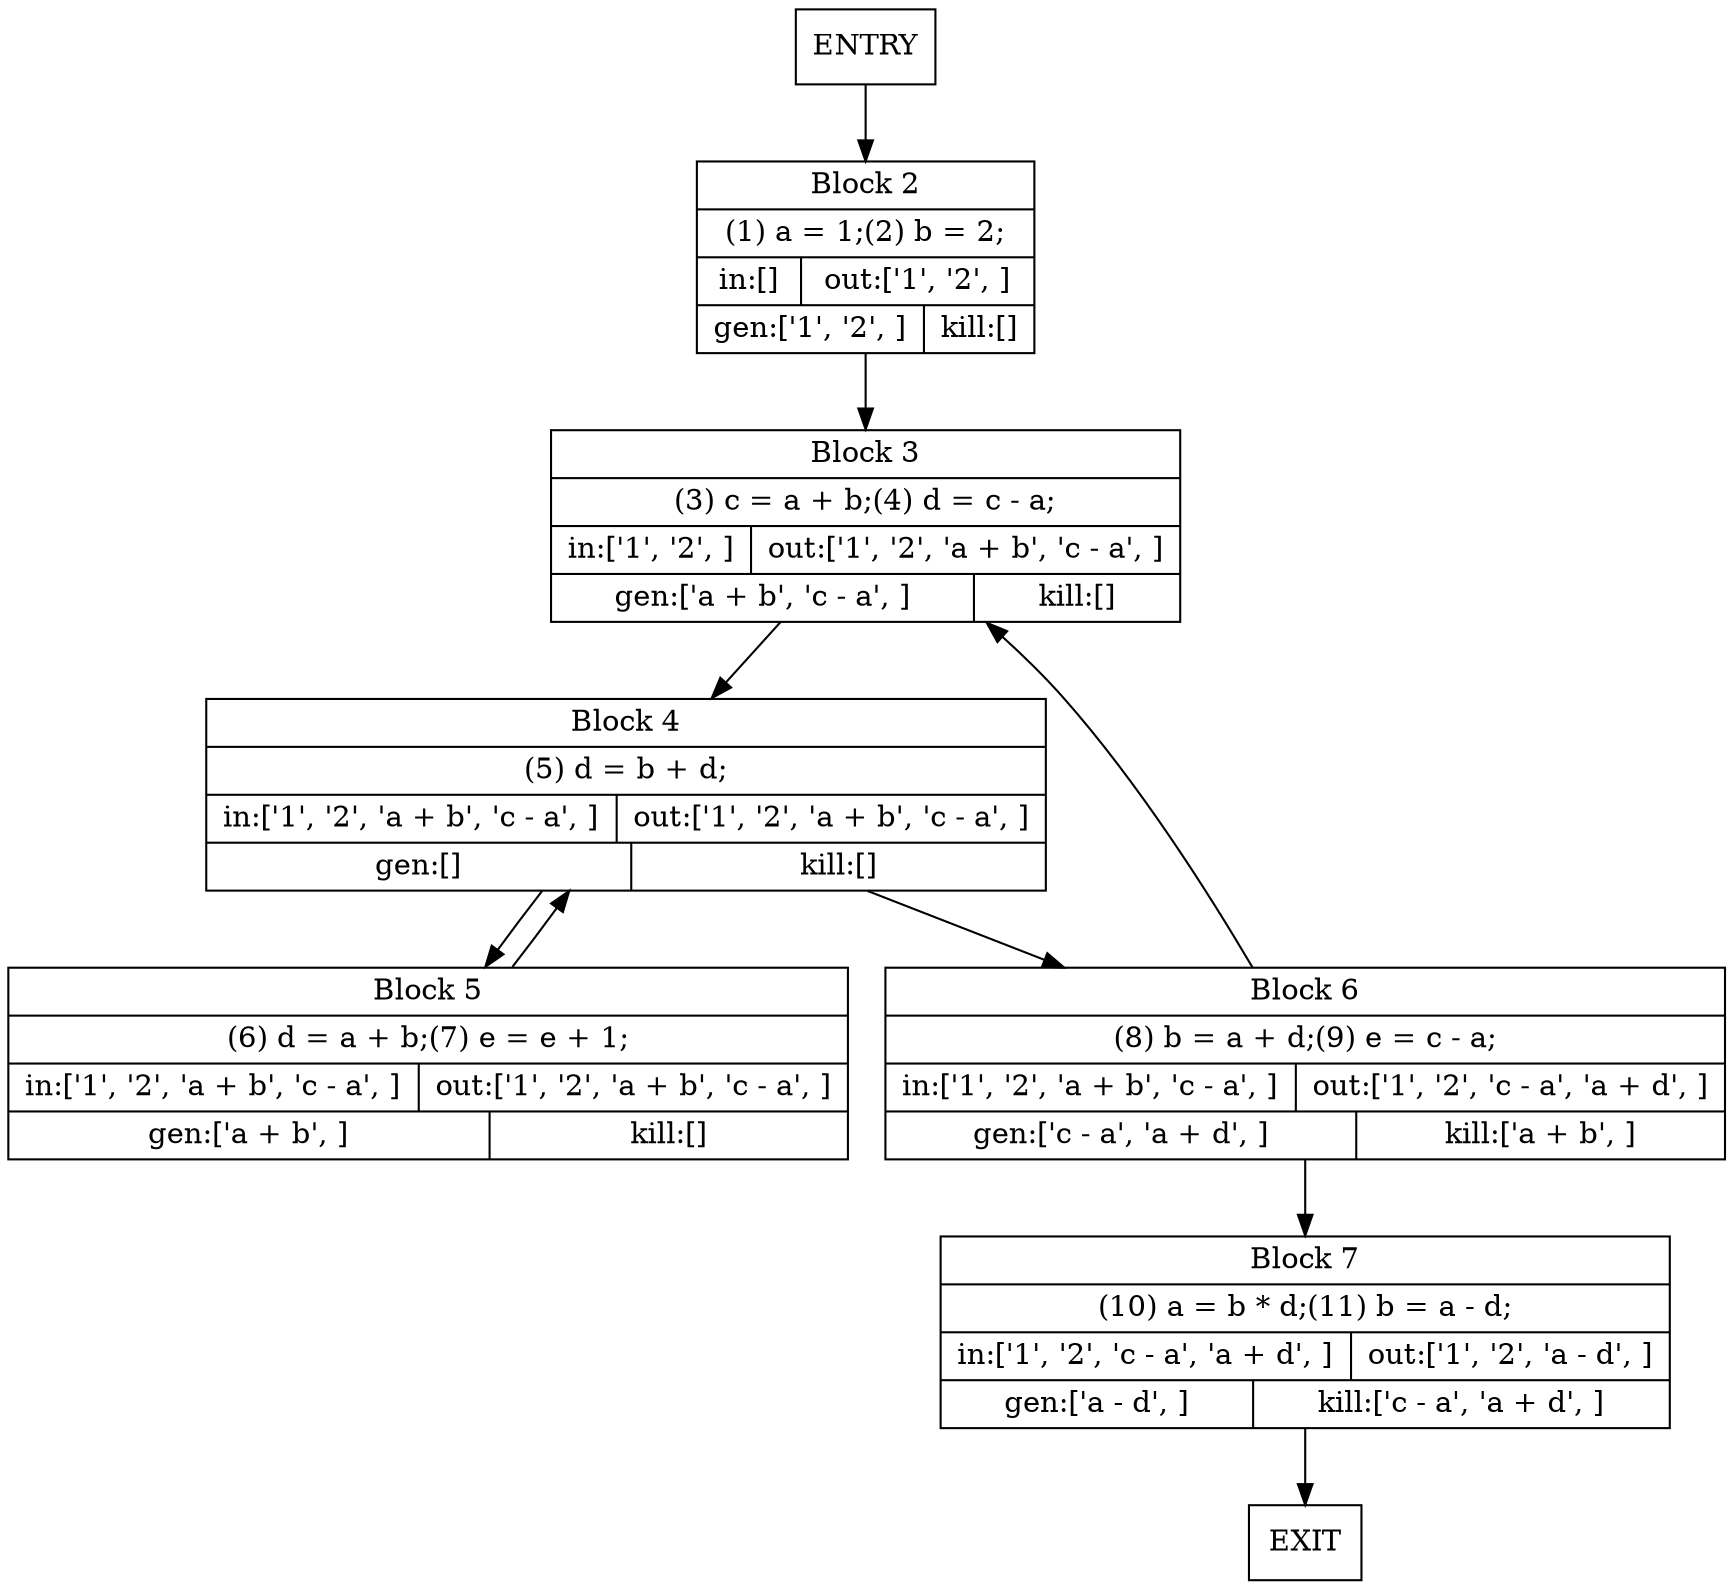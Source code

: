 digraph {
node [shape=record];
0 [label="ENTRY"];
1 [label="EXIT"];
2 [label=<{Block 2|(1) a = 1;(2) b = 2;|{in:[]|out:['1', '2', ]}|{gen:['1', '2', ]|kill:[]}}>];
3 [label=<{Block 3|(3) c = a + b;(4) d = c - a;|{in:['1', '2', ]|out:['1', '2', 'a + b', 'c - a', ]}|{gen:['a + b', 'c - a', ]|kill:[]}}>];
4 [label=<{Block 4|(5) d = b + d;|{in:['1', '2', 'a + b', 'c - a', ]|out:['1', '2', 'a + b', 'c - a', ]}|{gen:[]|kill:[]}}>];
5 [label=<{Block 5|(6) d = a + b;(7) e = e + 1;|{in:['1', '2', 'a + b', 'c - a', ]|out:['1', '2', 'a + b', 'c - a', ]}|{gen:['a + b', ]|kill:[]}}>];
6 [label=<{Block 6|(8) b = a + d;(9) e = c - a;|{in:['1', '2', 'a + b', 'c - a', ]|out:['1', '2', 'c - a', 'a + d', ]}|{gen:['c - a', 'a + d', ]|kill:['a + b', ]}}>];
7 [label=<{Block 7|(10) a = b * d;(11) b = a - d;|{in:['1', '2', 'c - a', 'a + d', ]|out:['1', '2', 'a - d', ]}|{gen:['a - d', ]|kill:['c - a', 'a + d', ]}}>];
0 -> 2;
2 -> 3;
3 -> 4;
4 -> 5;
4 -> 6;
5 -> 4;
6 -> 3;
6 -> 7;
7 -> 1;
}
